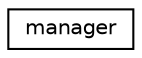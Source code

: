 digraph "Graphe hiérarchique des classes"
{
 // INTERACTIVE_SVG=YES
  edge [fontname="Helvetica",fontsize="10",labelfontname="Helvetica",labelfontsize="10"];
  node [fontname="Helvetica",fontsize="10",shape=record];
  rankdir="LR";
  Node0 [label="manager",height=0.2,width=0.4,color="black", fillcolor="white", style="filled",URL="$classmanager.html",tooltip="Décrit la portée des actualisations à opérer sur le gestionnaire de projets et le fichier projet ..."];
}
